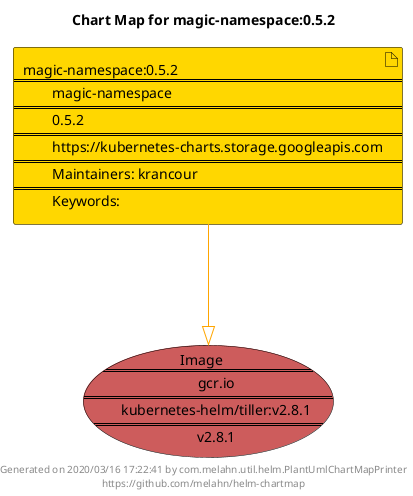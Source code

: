 @startuml
skinparam linetype ortho
skinparam backgroundColor white
skinparam usecaseBorderColor black
skinparam usecaseArrowColor LightSlateGray
skinparam artifactBorderColor black
skinparam artifactArrowColor LightSlateGray

title Chart Map for magic-namespace:0.5.2

'There is one referenced Helm Chart
artifact "magic-namespace:0.5.2\n====\n\tmagic-namespace\n====\n\t0.5.2\n====\n\thttps://kubernetes-charts.storage.googleapis.com\n====\n\tMaintainers: krancour\n====\n\tKeywords: " as magic_namespace_0_5_2 #Gold

'There is one referenced Docker Image
usecase "Image\n====\n\tgcr.io\n====\n\tkubernetes-helm/tiller:v2.8.1\n====\n\tv2.8.1" as gcr_io_kubernetes_helm_tiller_v2_8_1 #IndianRed

'Chart Dependencies
magic_namespace_0_5_2--[#orange]-|>gcr_io_kubernetes_helm_tiller_v2_8_1

center footer Generated on 2020/03/16 17:22:41 by com.melahn.util.helm.PlantUmlChartMapPrinter\nhttps://github.com/melahn/helm-chartmap
@enduml
